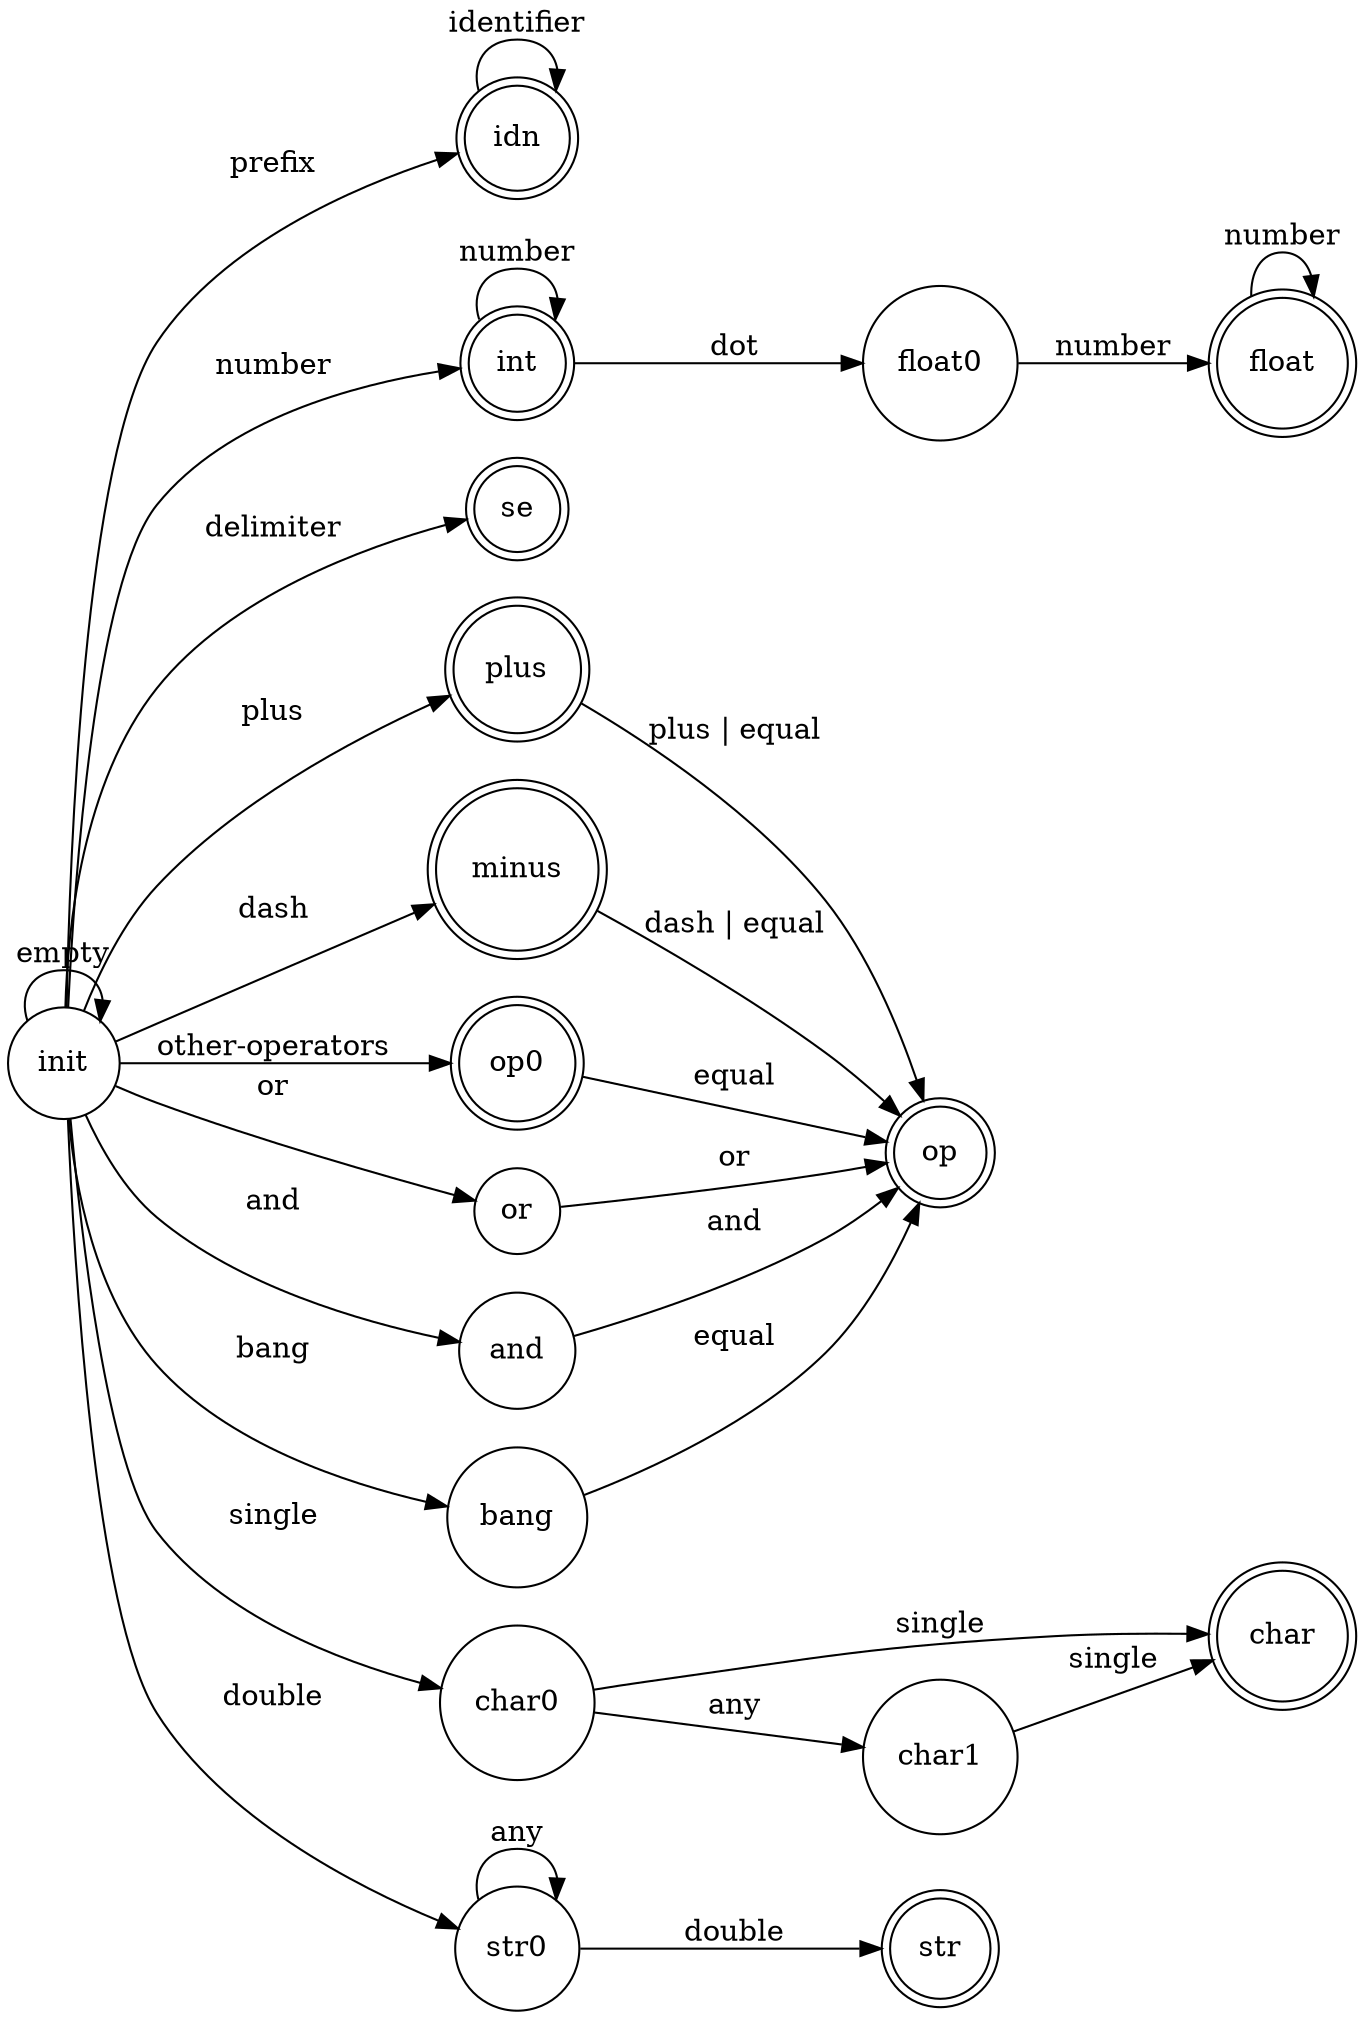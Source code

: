 digraph {
    rankdir = LR
    node [shape = doublecircle]
    idn, int, float, char, str, se, plus, minus, op0, op
    node [shape = circle]
    init -> init [label = "empty"]
    init -> idn [label = "prefix"]
    idn -> idn [label = "identifier"]

    init -> int [label = "number"]
    int -> int [label = "number"]
    int -> float0 [label = "dot"]
    float0 -> float [label = "number"] 
    float -> float [label = "number"]

    init -> char0 [label = "single"]
    char0 -> char1 [label = "any"]
    char1 -> char [label = "single"]
    char0 -> char [label = "single"]

    init -> str0 [label = "double"]
    str0 -> str0 [label = "any"]
    str0 -> str [label = "double"]

    init -> se [label = "delimiter"]

    init -> plus [label = "plus"]
    plus -> op [label = "plus | equal"]

    init -> minus [label = "dash"]
    minus -> op [label = "dash | equal"]

    init -> or [label = "or"]
    or -> op [label = "or"]

    init -> and [label = "and"]
    and -> op [label = "and"]

    init -> bang [label = "bang"]
    bang -> op [label = "equal"]

    init -> op0 [label = "other-operators"]
    op0 -> op [label = "equal"]

    // init -> plus [label = "plus"]
    // plus -> inc [label = "plus"]
    // init -> dash [label = "dash"]
    // dash -> dec [label = "dash"]
    // init -> or [label = "or"]
    // or -> lor [label = "or"]
    // init -> and [label = "and"]
    // and -> land [label = "and"]

}